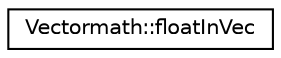 digraph "Graphical Class Hierarchy"
{
  edge [fontname="Helvetica",fontsize="10",labelfontname="Helvetica",labelfontsize="10"];
  node [fontname="Helvetica",fontsize="10",shape=record];
  rankdir="LR";
  Node1 [label="Vectormath::floatInVec",height=0.2,width=0.4,color="black", fillcolor="white", style="filled",URL="$class_vectormath_1_1float_in_vec.html"];
}
